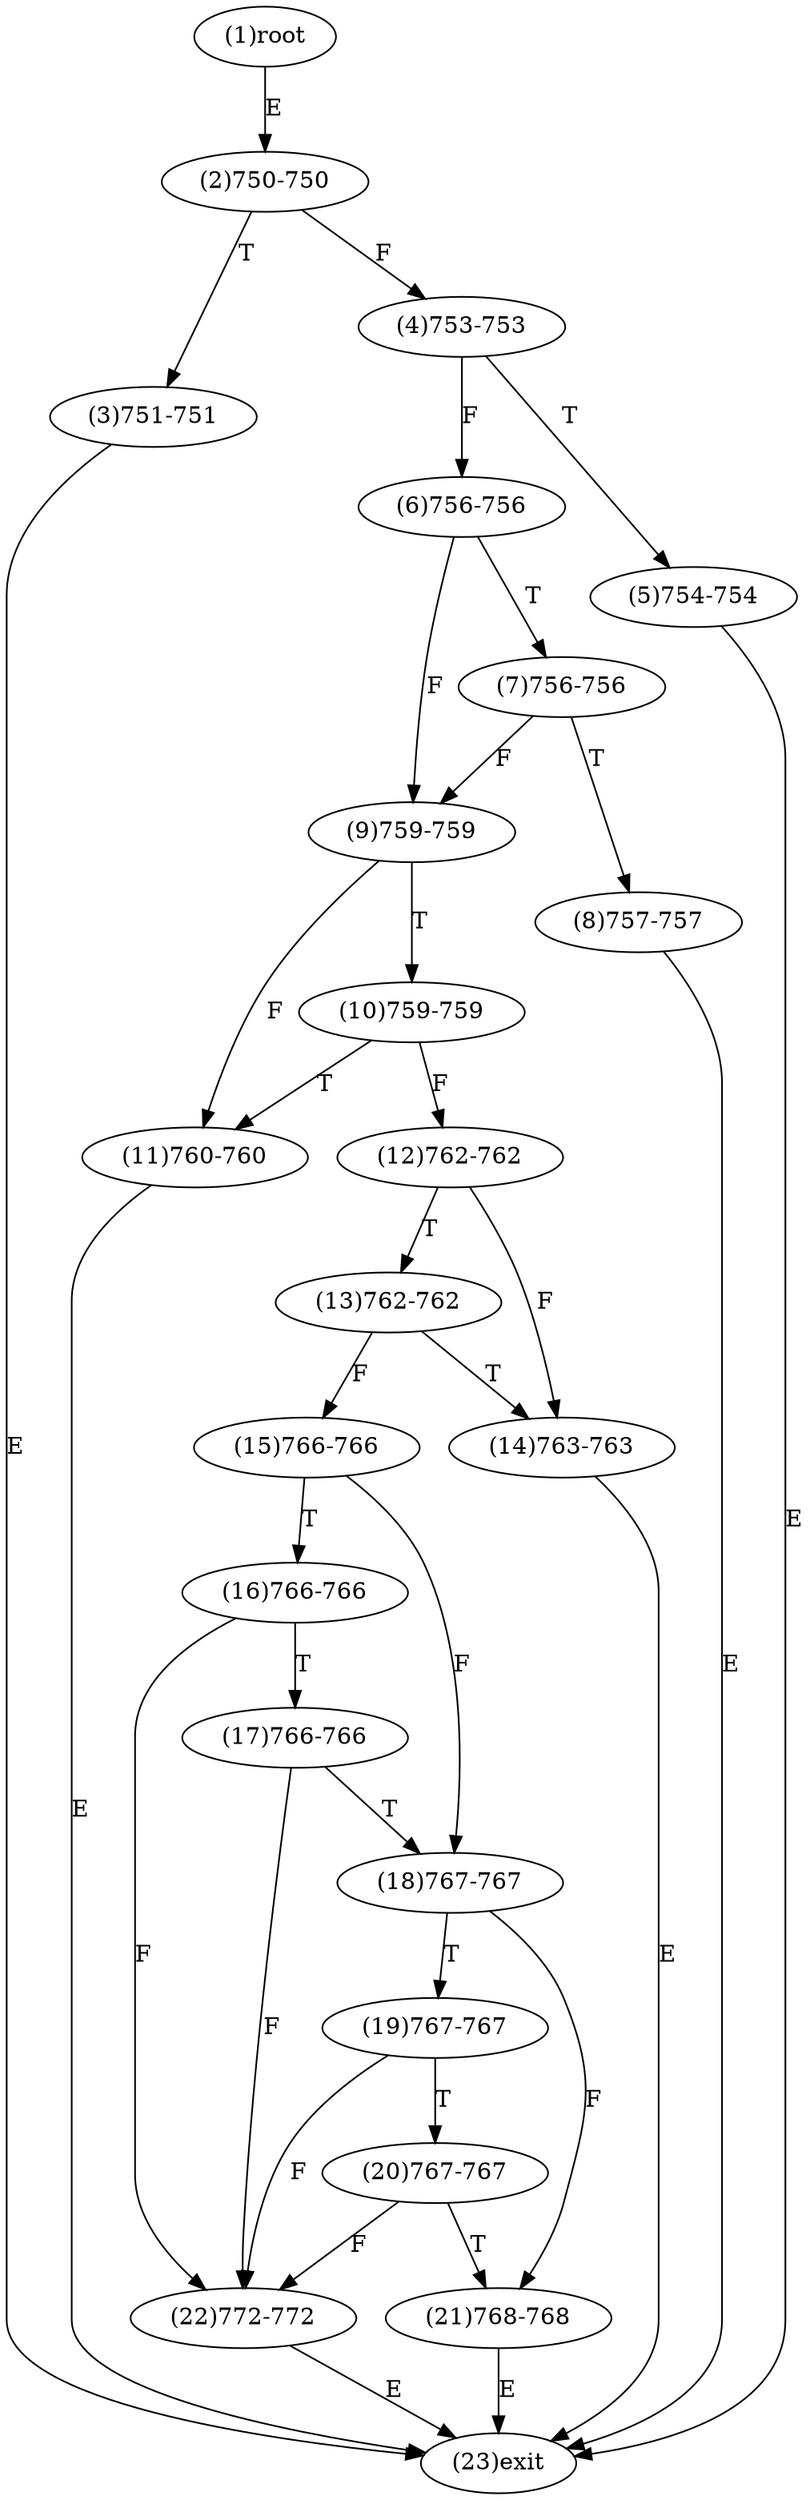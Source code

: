 digraph "" { 
1[ label="(1)root"];
2[ label="(2)750-750"];
3[ label="(3)751-751"];
4[ label="(4)753-753"];
5[ label="(5)754-754"];
6[ label="(6)756-756"];
7[ label="(7)756-756"];
8[ label="(8)757-757"];
9[ label="(9)759-759"];
10[ label="(10)759-759"];
11[ label="(11)760-760"];
12[ label="(12)762-762"];
13[ label="(13)762-762"];
14[ label="(14)763-763"];
15[ label="(15)766-766"];
17[ label="(17)766-766"];
16[ label="(16)766-766"];
19[ label="(19)767-767"];
18[ label="(18)767-767"];
21[ label="(21)768-768"];
20[ label="(20)767-767"];
23[ label="(23)exit"];
22[ label="(22)772-772"];
1->2[ label="E"];
2->4[ label="F"];
2->3[ label="T"];
3->23[ label="E"];
4->6[ label="F"];
4->5[ label="T"];
5->23[ label="E"];
6->9[ label="F"];
6->7[ label="T"];
7->9[ label="F"];
7->8[ label="T"];
8->23[ label="E"];
9->11[ label="F"];
9->10[ label="T"];
10->12[ label="F"];
10->11[ label="T"];
11->23[ label="E"];
12->14[ label="F"];
12->13[ label="T"];
13->15[ label="F"];
13->14[ label="T"];
14->23[ label="E"];
15->18[ label="F"];
15->16[ label="T"];
16->22[ label="F"];
16->17[ label="T"];
17->22[ label="F"];
17->18[ label="T"];
18->21[ label="F"];
18->19[ label="T"];
19->22[ label="F"];
19->20[ label="T"];
20->22[ label="F"];
20->21[ label="T"];
21->23[ label="E"];
22->23[ label="E"];
}
